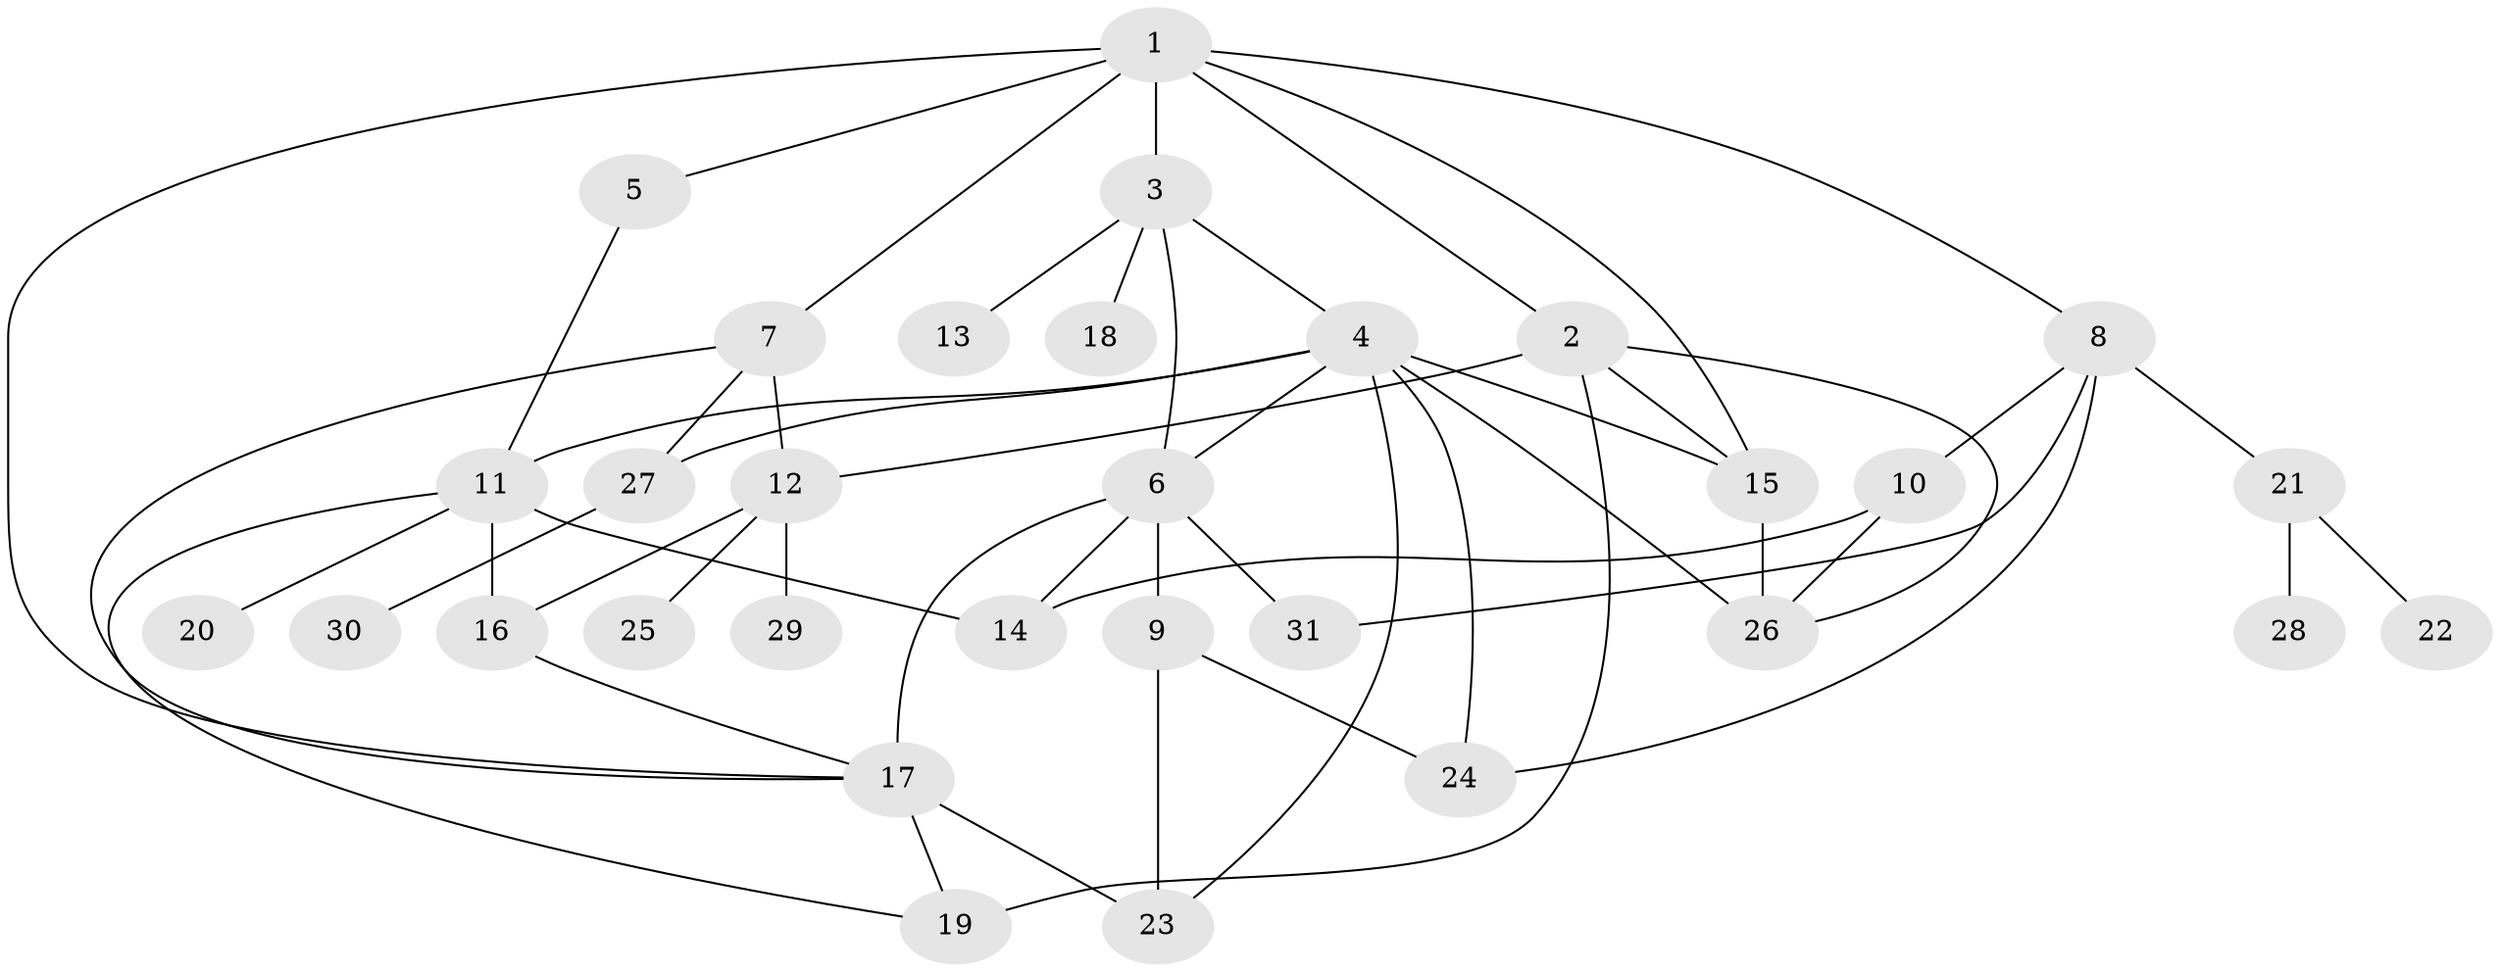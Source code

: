 // original degree distribution, {7: 0.04838709677419355, 6: 0.04838709677419355, 5: 0.0967741935483871, 2: 0.2903225806451613, 4: 0.11290322580645161, 3: 0.20967741935483872, 1: 0.1935483870967742}
// Generated by graph-tools (version 1.1) at 2025/34/03/09/25 02:34:23]
// undirected, 31 vertices, 52 edges
graph export_dot {
graph [start="1"]
  node [color=gray90,style=filled];
  1;
  2;
  3;
  4;
  5;
  6;
  7;
  8;
  9;
  10;
  11;
  12;
  13;
  14;
  15;
  16;
  17;
  18;
  19;
  20;
  21;
  22;
  23;
  24;
  25;
  26;
  27;
  28;
  29;
  30;
  31;
  1 -- 2 [weight=1.0];
  1 -- 3 [weight=1.0];
  1 -- 5 [weight=1.0];
  1 -- 7 [weight=1.0];
  1 -- 8 [weight=1.0];
  1 -- 15 [weight=1.0];
  1 -- 17 [weight=1.0];
  2 -- 12 [weight=1.0];
  2 -- 15 [weight=1.0];
  2 -- 19 [weight=2.0];
  2 -- 26 [weight=1.0];
  3 -- 4 [weight=1.0];
  3 -- 6 [weight=1.0];
  3 -- 13 [weight=1.0];
  3 -- 18 [weight=1.0];
  4 -- 6 [weight=1.0];
  4 -- 11 [weight=1.0];
  4 -- 15 [weight=1.0];
  4 -- 23 [weight=1.0];
  4 -- 24 [weight=1.0];
  4 -- 26 [weight=1.0];
  4 -- 27 [weight=1.0];
  5 -- 11 [weight=1.0];
  6 -- 9 [weight=5.0];
  6 -- 14 [weight=1.0];
  6 -- 17 [weight=3.0];
  6 -- 31 [weight=1.0];
  7 -- 12 [weight=1.0];
  7 -- 17 [weight=1.0];
  7 -- 27 [weight=1.0];
  8 -- 10 [weight=1.0];
  8 -- 21 [weight=1.0];
  8 -- 24 [weight=1.0];
  8 -- 31 [weight=1.0];
  9 -- 23 [weight=1.0];
  9 -- 24 [weight=2.0];
  10 -- 14 [weight=1.0];
  10 -- 26 [weight=1.0];
  11 -- 14 [weight=1.0];
  11 -- 16 [weight=1.0];
  11 -- 19 [weight=1.0];
  11 -- 20 [weight=1.0];
  12 -- 16 [weight=1.0];
  12 -- 25 [weight=1.0];
  12 -- 29 [weight=1.0];
  15 -- 26 [weight=2.0];
  16 -- 17 [weight=1.0];
  17 -- 19 [weight=1.0];
  17 -- 23 [weight=1.0];
  21 -- 22 [weight=1.0];
  21 -- 28 [weight=1.0];
  27 -- 30 [weight=1.0];
}
